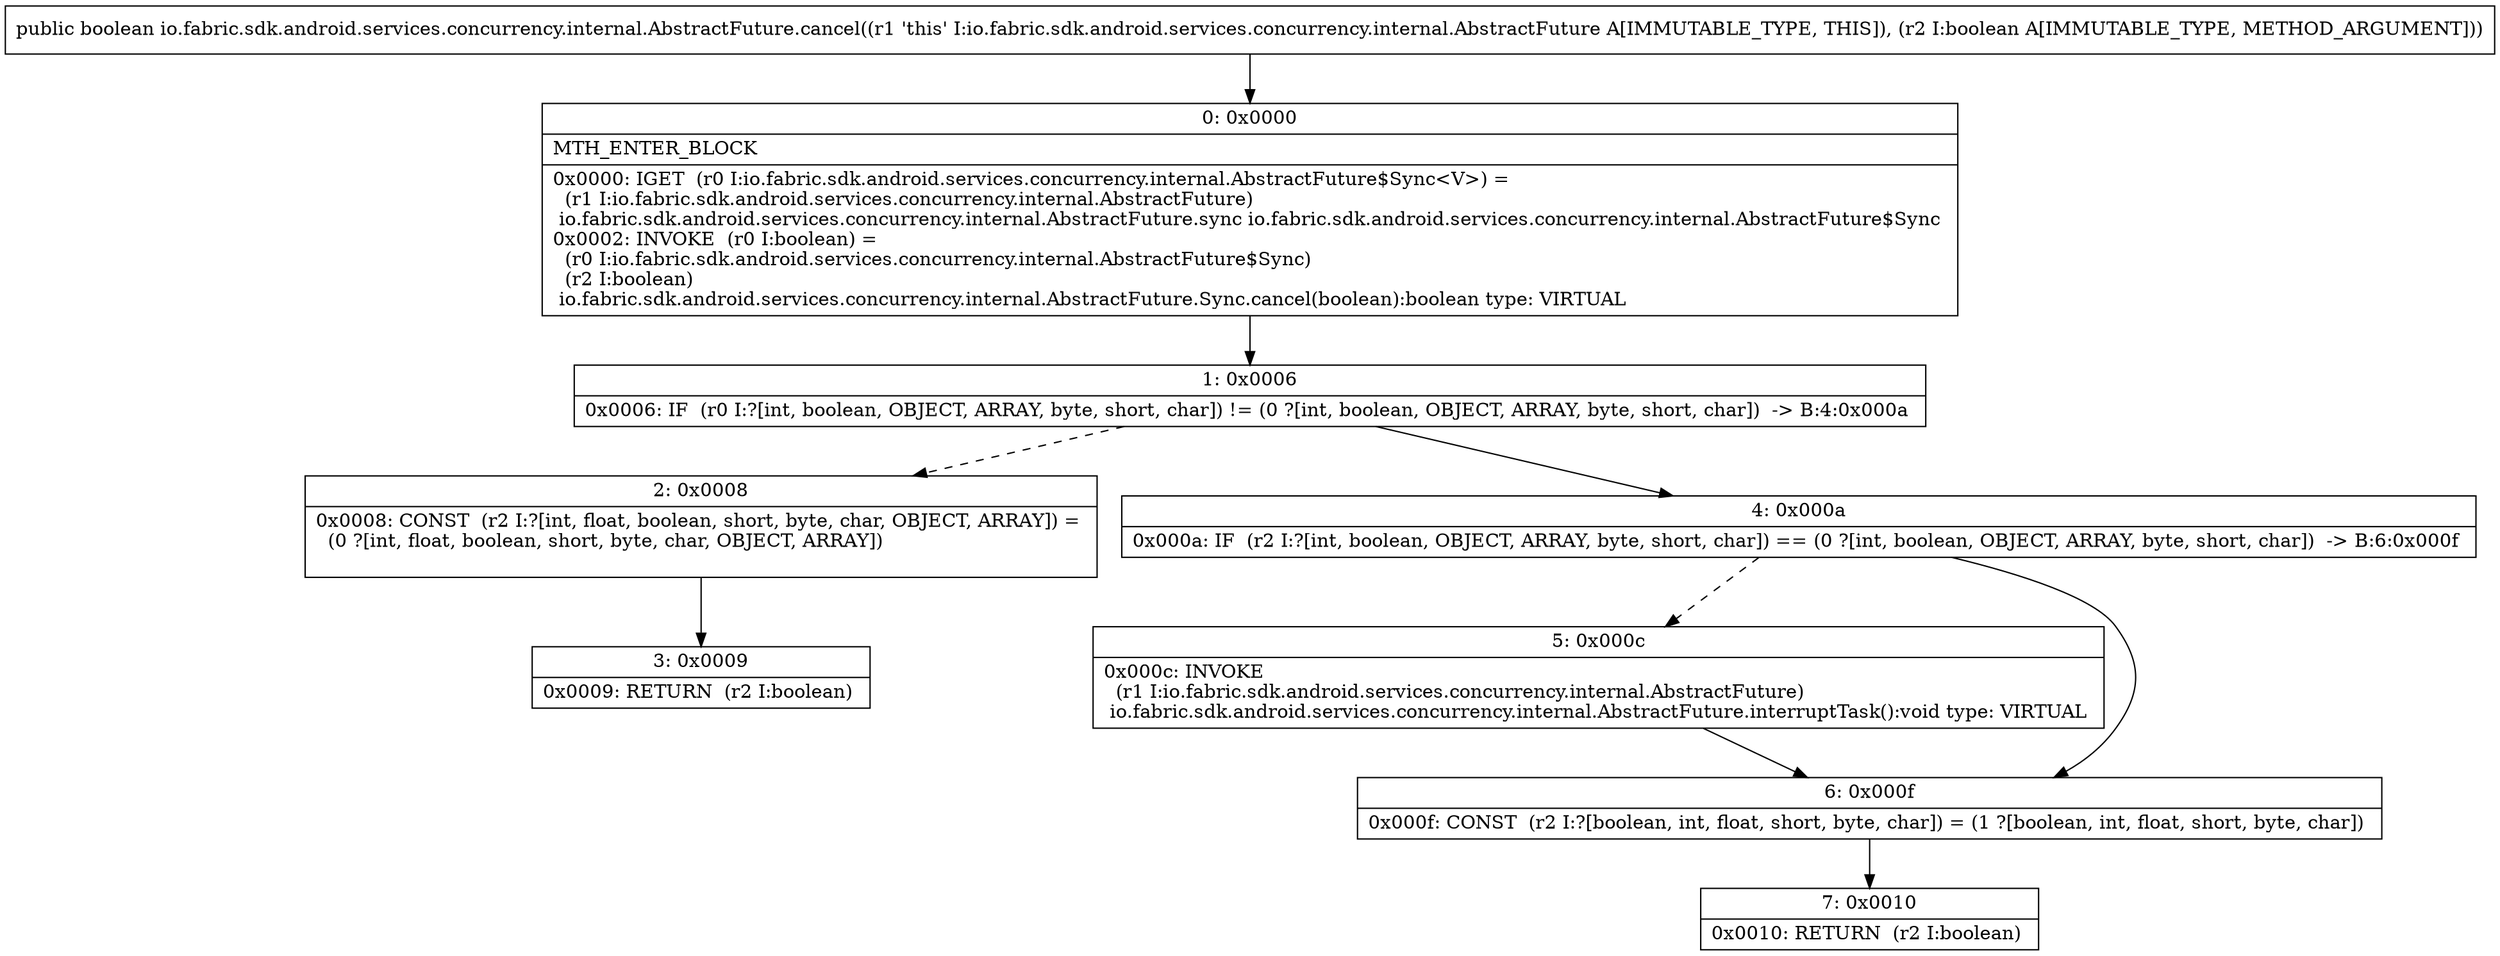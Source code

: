 digraph "CFG forio.fabric.sdk.android.services.concurrency.internal.AbstractFuture.cancel(Z)Z" {
Node_0 [shape=record,label="{0\:\ 0x0000|MTH_ENTER_BLOCK\l|0x0000: IGET  (r0 I:io.fabric.sdk.android.services.concurrency.internal.AbstractFuture$Sync\<V\>) = \l  (r1 I:io.fabric.sdk.android.services.concurrency.internal.AbstractFuture)\l io.fabric.sdk.android.services.concurrency.internal.AbstractFuture.sync io.fabric.sdk.android.services.concurrency.internal.AbstractFuture$Sync \l0x0002: INVOKE  (r0 I:boolean) = \l  (r0 I:io.fabric.sdk.android.services.concurrency.internal.AbstractFuture$Sync)\l  (r2 I:boolean)\l io.fabric.sdk.android.services.concurrency.internal.AbstractFuture.Sync.cancel(boolean):boolean type: VIRTUAL \l}"];
Node_1 [shape=record,label="{1\:\ 0x0006|0x0006: IF  (r0 I:?[int, boolean, OBJECT, ARRAY, byte, short, char]) != (0 ?[int, boolean, OBJECT, ARRAY, byte, short, char])  \-\> B:4:0x000a \l}"];
Node_2 [shape=record,label="{2\:\ 0x0008|0x0008: CONST  (r2 I:?[int, float, boolean, short, byte, char, OBJECT, ARRAY]) = \l  (0 ?[int, float, boolean, short, byte, char, OBJECT, ARRAY])\l \l}"];
Node_3 [shape=record,label="{3\:\ 0x0009|0x0009: RETURN  (r2 I:boolean) \l}"];
Node_4 [shape=record,label="{4\:\ 0x000a|0x000a: IF  (r2 I:?[int, boolean, OBJECT, ARRAY, byte, short, char]) == (0 ?[int, boolean, OBJECT, ARRAY, byte, short, char])  \-\> B:6:0x000f \l}"];
Node_5 [shape=record,label="{5\:\ 0x000c|0x000c: INVOKE  \l  (r1 I:io.fabric.sdk.android.services.concurrency.internal.AbstractFuture)\l io.fabric.sdk.android.services.concurrency.internal.AbstractFuture.interruptTask():void type: VIRTUAL \l}"];
Node_6 [shape=record,label="{6\:\ 0x000f|0x000f: CONST  (r2 I:?[boolean, int, float, short, byte, char]) = (1 ?[boolean, int, float, short, byte, char]) \l}"];
Node_7 [shape=record,label="{7\:\ 0x0010|0x0010: RETURN  (r2 I:boolean) \l}"];
MethodNode[shape=record,label="{public boolean io.fabric.sdk.android.services.concurrency.internal.AbstractFuture.cancel((r1 'this' I:io.fabric.sdk.android.services.concurrency.internal.AbstractFuture A[IMMUTABLE_TYPE, THIS]), (r2 I:boolean A[IMMUTABLE_TYPE, METHOD_ARGUMENT])) }"];
MethodNode -> Node_0;
Node_0 -> Node_1;
Node_1 -> Node_2[style=dashed];
Node_1 -> Node_4;
Node_2 -> Node_3;
Node_4 -> Node_5[style=dashed];
Node_4 -> Node_6;
Node_5 -> Node_6;
Node_6 -> Node_7;
}

